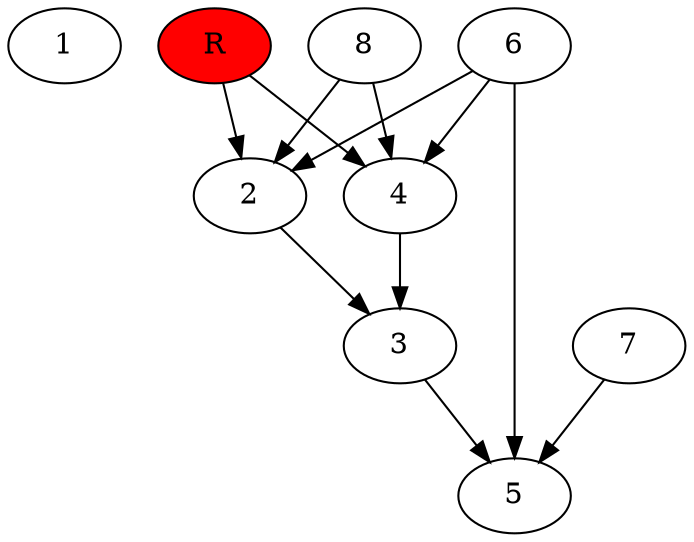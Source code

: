 digraph prb13152 {
	1
	2
	3
	4
	5
	6
	7
	8
	R [fillcolor="#ff0000" style=filled]
	2 -> 3
	3 -> 5
	4 -> 3
	6 -> 2
	6 -> 4
	6 -> 5
	7 -> 5
	8 -> 2
	8 -> 4
	R -> 2
	R -> 4
}
